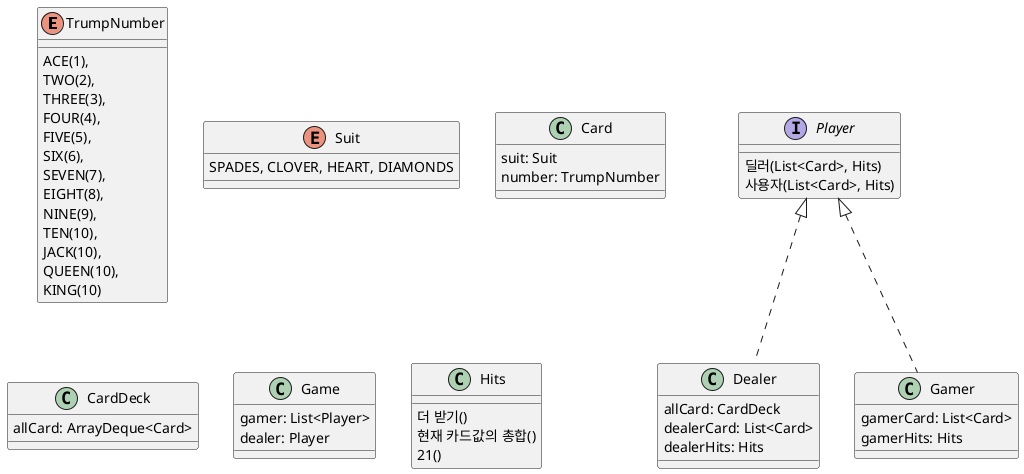  @startuml

enum TrumpNumber {
    ACE(1),
    TWO(2),
    THREE(3),
    FOUR(4),
    FIVE(5),
    SIX(6),
    SEVEN(7),
    EIGHT(8),
    NINE(9),
    TEN(10),
    JACK(10),
    QUEEN(10),
    KING(10)
}

enum Suit {
    SPADES, CLOVER, HEART, DIAMONDS
}

class Card {
    suit: Suit
    number: TrumpNumber
}

class CardDeck {
    allCard: ArrayDeque<Card>
}

interface Player {
    딜러(List<Card>, Hits)
    사용자(List<Card>, Hits)
}

class Dealer implements Player {
    allCard: CardDeck
    dealerCard: List<Card>
    dealerHits: Hits
}

class Gamer implements Player {
    gamerCard: List<Card>
    gamerHits: Hits
}

class Game {
    gamer: List<Player>
    dealer: Player
}

class Hits {
    더 받기()
    현재 카드값의 총합()
    21()
}

/'그만두기랑 카드 더 받기는 게이머한테만 있으면 되고
딜러는 16이하이면 더 받기 16초과면 그만두기
그만두기, 더 받기
__개뻘짓__으로 확장성을 고려하여 사용자의 받기와 딜러의 받기를 다르게 구현하기 위해 Interface로 구현한다.
딜러와 사용자가 같은 메서드를 사용해야 한다.
그걸 인터페이스로 구현할 필요가 있을까?
그리고 더 받았는데 21 이상이면 게임이 끝나니까 21이 초과 되었는지 확인하는 메소드만 공통적으로 있으면 될 것 같아'/


@enduml